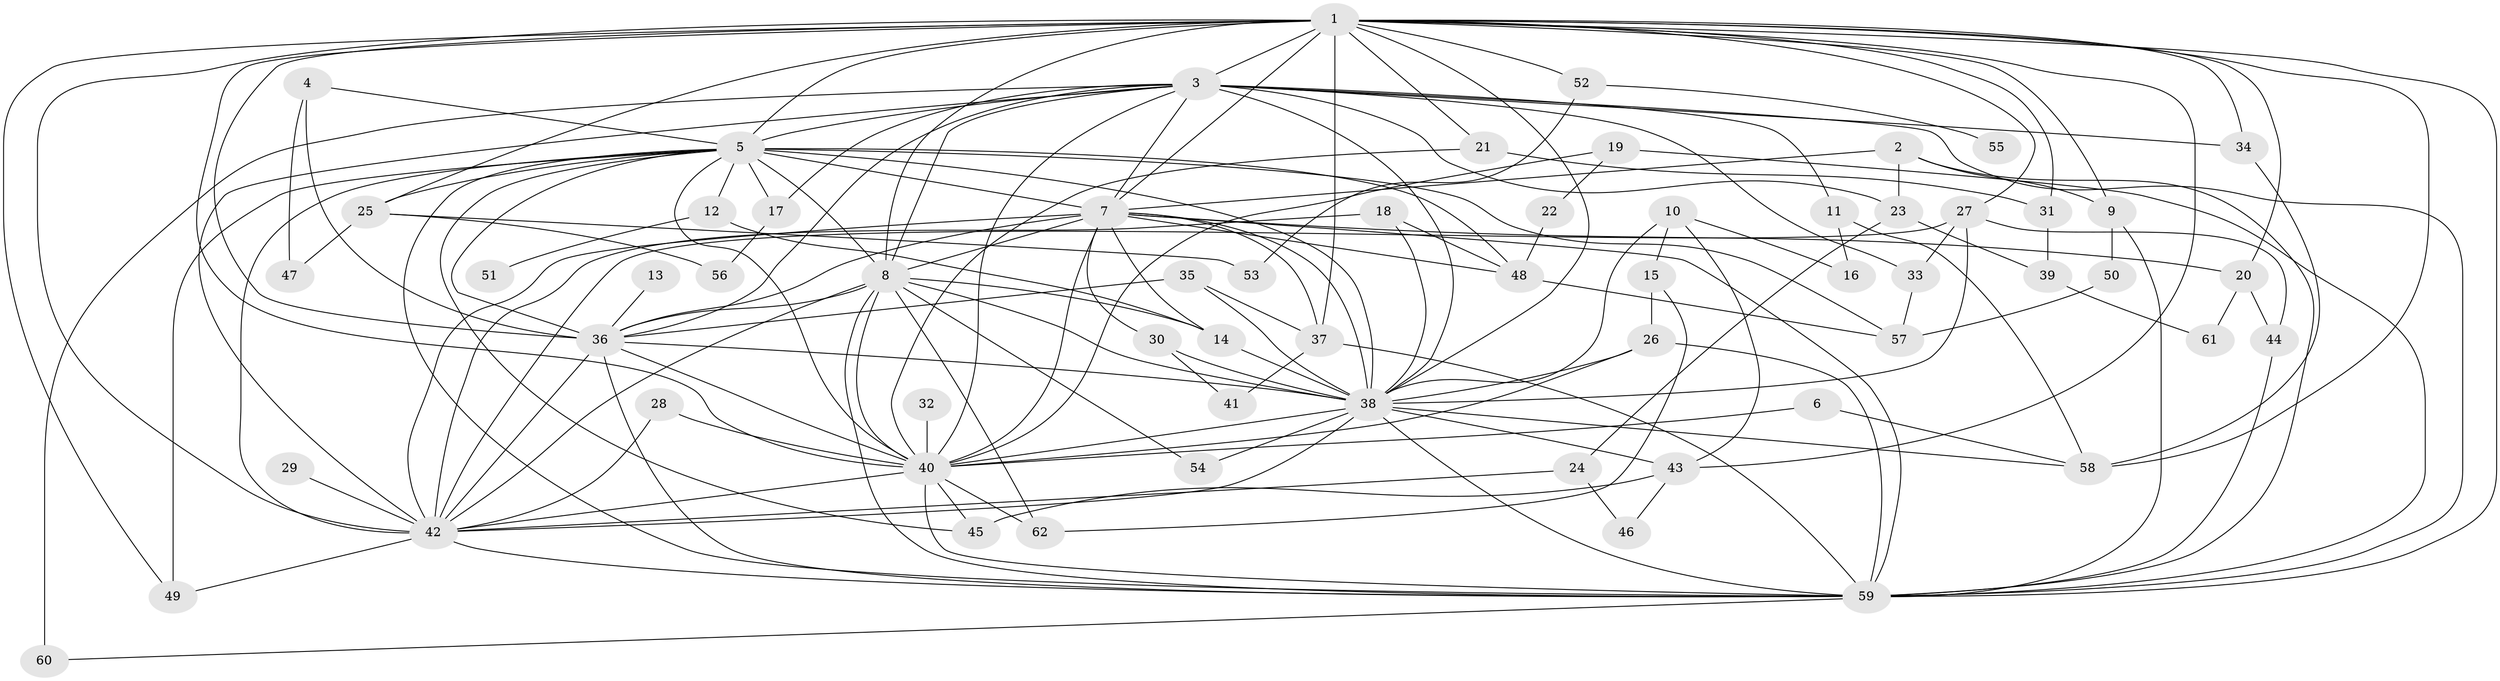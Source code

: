 // original degree distribution, {17: 0.02247191011235955, 22: 0.011235955056179775, 14: 0.02247191011235955, 28: 0.011235955056179775, 19: 0.02247191011235955, 18: 0.02247191011235955, 4: 0.10112359550561797, 2: 0.4943820224719101, 3: 0.20224719101123595, 6: 0.02247191011235955, 5: 0.06741573033707865}
// Generated by graph-tools (version 1.1) at 2025/36/03/04/25 23:36:17]
// undirected, 62 vertices, 156 edges
graph export_dot {
  node [color=gray90,style=filled];
  1;
  2;
  3;
  4;
  5;
  6;
  7;
  8;
  9;
  10;
  11;
  12;
  13;
  14;
  15;
  16;
  17;
  18;
  19;
  20;
  21;
  22;
  23;
  24;
  25;
  26;
  27;
  28;
  29;
  30;
  31;
  32;
  33;
  34;
  35;
  36;
  37;
  38;
  39;
  40;
  41;
  42;
  43;
  44;
  45;
  46;
  47;
  48;
  49;
  50;
  51;
  52;
  53;
  54;
  55;
  56;
  57;
  58;
  59;
  60;
  61;
  62;
  1 -- 3 [weight=1.0];
  1 -- 5 [weight=2.0];
  1 -- 7 [weight=1.0];
  1 -- 8 [weight=2.0];
  1 -- 9 [weight=1.0];
  1 -- 20 [weight=1.0];
  1 -- 21 [weight=1.0];
  1 -- 25 [weight=1.0];
  1 -- 27 [weight=1.0];
  1 -- 31 [weight=1.0];
  1 -- 34 [weight=1.0];
  1 -- 36 [weight=2.0];
  1 -- 37 [weight=1.0];
  1 -- 38 [weight=1.0];
  1 -- 40 [weight=1.0];
  1 -- 42 [weight=2.0];
  1 -- 43 [weight=1.0];
  1 -- 49 [weight=1.0];
  1 -- 52 [weight=1.0];
  1 -- 58 [weight=2.0];
  1 -- 59 [weight=2.0];
  2 -- 7 [weight=1.0];
  2 -- 9 [weight=1.0];
  2 -- 23 [weight=1.0];
  2 -- 59 [weight=1.0];
  3 -- 5 [weight=1.0];
  3 -- 7 [weight=1.0];
  3 -- 8 [weight=1.0];
  3 -- 11 [weight=1.0];
  3 -- 17 [weight=1.0];
  3 -- 23 [weight=1.0];
  3 -- 33 [weight=2.0];
  3 -- 34 [weight=1.0];
  3 -- 36 [weight=1.0];
  3 -- 38 [weight=1.0];
  3 -- 40 [weight=1.0];
  3 -- 42 [weight=1.0];
  3 -- 59 [weight=2.0];
  3 -- 60 [weight=2.0];
  4 -- 5 [weight=1.0];
  4 -- 36 [weight=1.0];
  4 -- 47 [weight=1.0];
  5 -- 7 [weight=1.0];
  5 -- 8 [weight=1.0];
  5 -- 12 [weight=1.0];
  5 -- 17 [weight=1.0];
  5 -- 25 [weight=1.0];
  5 -- 36 [weight=1.0];
  5 -- 38 [weight=1.0];
  5 -- 40 [weight=1.0];
  5 -- 42 [weight=1.0];
  5 -- 45 [weight=1.0];
  5 -- 48 [weight=1.0];
  5 -- 49 [weight=1.0];
  5 -- 57 [weight=1.0];
  5 -- 59 [weight=1.0];
  6 -- 40 [weight=1.0];
  6 -- 58 [weight=1.0];
  7 -- 8 [weight=1.0];
  7 -- 14 [weight=1.0];
  7 -- 20 [weight=1.0];
  7 -- 30 [weight=1.0];
  7 -- 36 [weight=1.0];
  7 -- 37 [weight=1.0];
  7 -- 38 [weight=2.0];
  7 -- 40 [weight=1.0];
  7 -- 42 [weight=1.0];
  7 -- 48 [weight=1.0];
  7 -- 59 [weight=1.0];
  8 -- 14 [weight=1.0];
  8 -- 36 [weight=1.0];
  8 -- 38 [weight=2.0];
  8 -- 40 [weight=1.0];
  8 -- 42 [weight=1.0];
  8 -- 54 [weight=1.0];
  8 -- 59 [weight=1.0];
  8 -- 62 [weight=1.0];
  9 -- 50 [weight=1.0];
  9 -- 59 [weight=1.0];
  10 -- 15 [weight=1.0];
  10 -- 16 [weight=1.0];
  10 -- 38 [weight=1.0];
  10 -- 43 [weight=1.0];
  11 -- 16 [weight=1.0];
  11 -- 58 [weight=1.0];
  12 -- 14 [weight=1.0];
  12 -- 51 [weight=1.0];
  13 -- 36 [weight=1.0];
  14 -- 38 [weight=1.0];
  15 -- 26 [weight=1.0];
  15 -- 62 [weight=1.0];
  17 -- 56 [weight=1.0];
  18 -- 38 [weight=1.0];
  18 -- 42 [weight=1.0];
  18 -- 48 [weight=1.0];
  19 -- 22 [weight=1.0];
  19 -- 40 [weight=1.0];
  19 -- 59 [weight=1.0];
  20 -- 44 [weight=1.0];
  20 -- 61 [weight=1.0];
  21 -- 31 [weight=1.0];
  21 -- 40 [weight=1.0];
  22 -- 48 [weight=1.0];
  23 -- 24 [weight=1.0];
  23 -- 39 [weight=1.0];
  24 -- 42 [weight=1.0];
  24 -- 46 [weight=1.0];
  25 -- 47 [weight=1.0];
  25 -- 53 [weight=1.0];
  25 -- 56 [weight=1.0];
  26 -- 38 [weight=1.0];
  26 -- 40 [weight=1.0];
  26 -- 59 [weight=1.0];
  27 -- 33 [weight=1.0];
  27 -- 38 [weight=1.0];
  27 -- 42 [weight=1.0];
  27 -- 44 [weight=1.0];
  28 -- 40 [weight=1.0];
  28 -- 42 [weight=1.0];
  29 -- 42 [weight=1.0];
  30 -- 38 [weight=1.0];
  30 -- 41 [weight=1.0];
  31 -- 39 [weight=1.0];
  32 -- 40 [weight=1.0];
  33 -- 57 [weight=1.0];
  34 -- 58 [weight=1.0];
  35 -- 36 [weight=1.0];
  35 -- 37 [weight=1.0];
  35 -- 38 [weight=1.0];
  36 -- 38 [weight=1.0];
  36 -- 40 [weight=1.0];
  36 -- 42 [weight=1.0];
  36 -- 59 [weight=1.0];
  37 -- 41 [weight=1.0];
  37 -- 59 [weight=1.0];
  38 -- 40 [weight=1.0];
  38 -- 42 [weight=1.0];
  38 -- 43 [weight=1.0];
  38 -- 54 [weight=1.0];
  38 -- 58 [weight=1.0];
  38 -- 59 [weight=1.0];
  39 -- 61 [weight=1.0];
  40 -- 42 [weight=1.0];
  40 -- 45 [weight=1.0];
  40 -- 59 [weight=2.0];
  40 -- 62 [weight=1.0];
  42 -- 49 [weight=1.0];
  42 -- 59 [weight=1.0];
  43 -- 45 [weight=1.0];
  43 -- 46 [weight=1.0];
  44 -- 59 [weight=1.0];
  48 -- 57 [weight=1.0];
  50 -- 57 [weight=1.0];
  52 -- 53 [weight=1.0];
  52 -- 55 [weight=1.0];
  59 -- 60 [weight=1.0];
}
